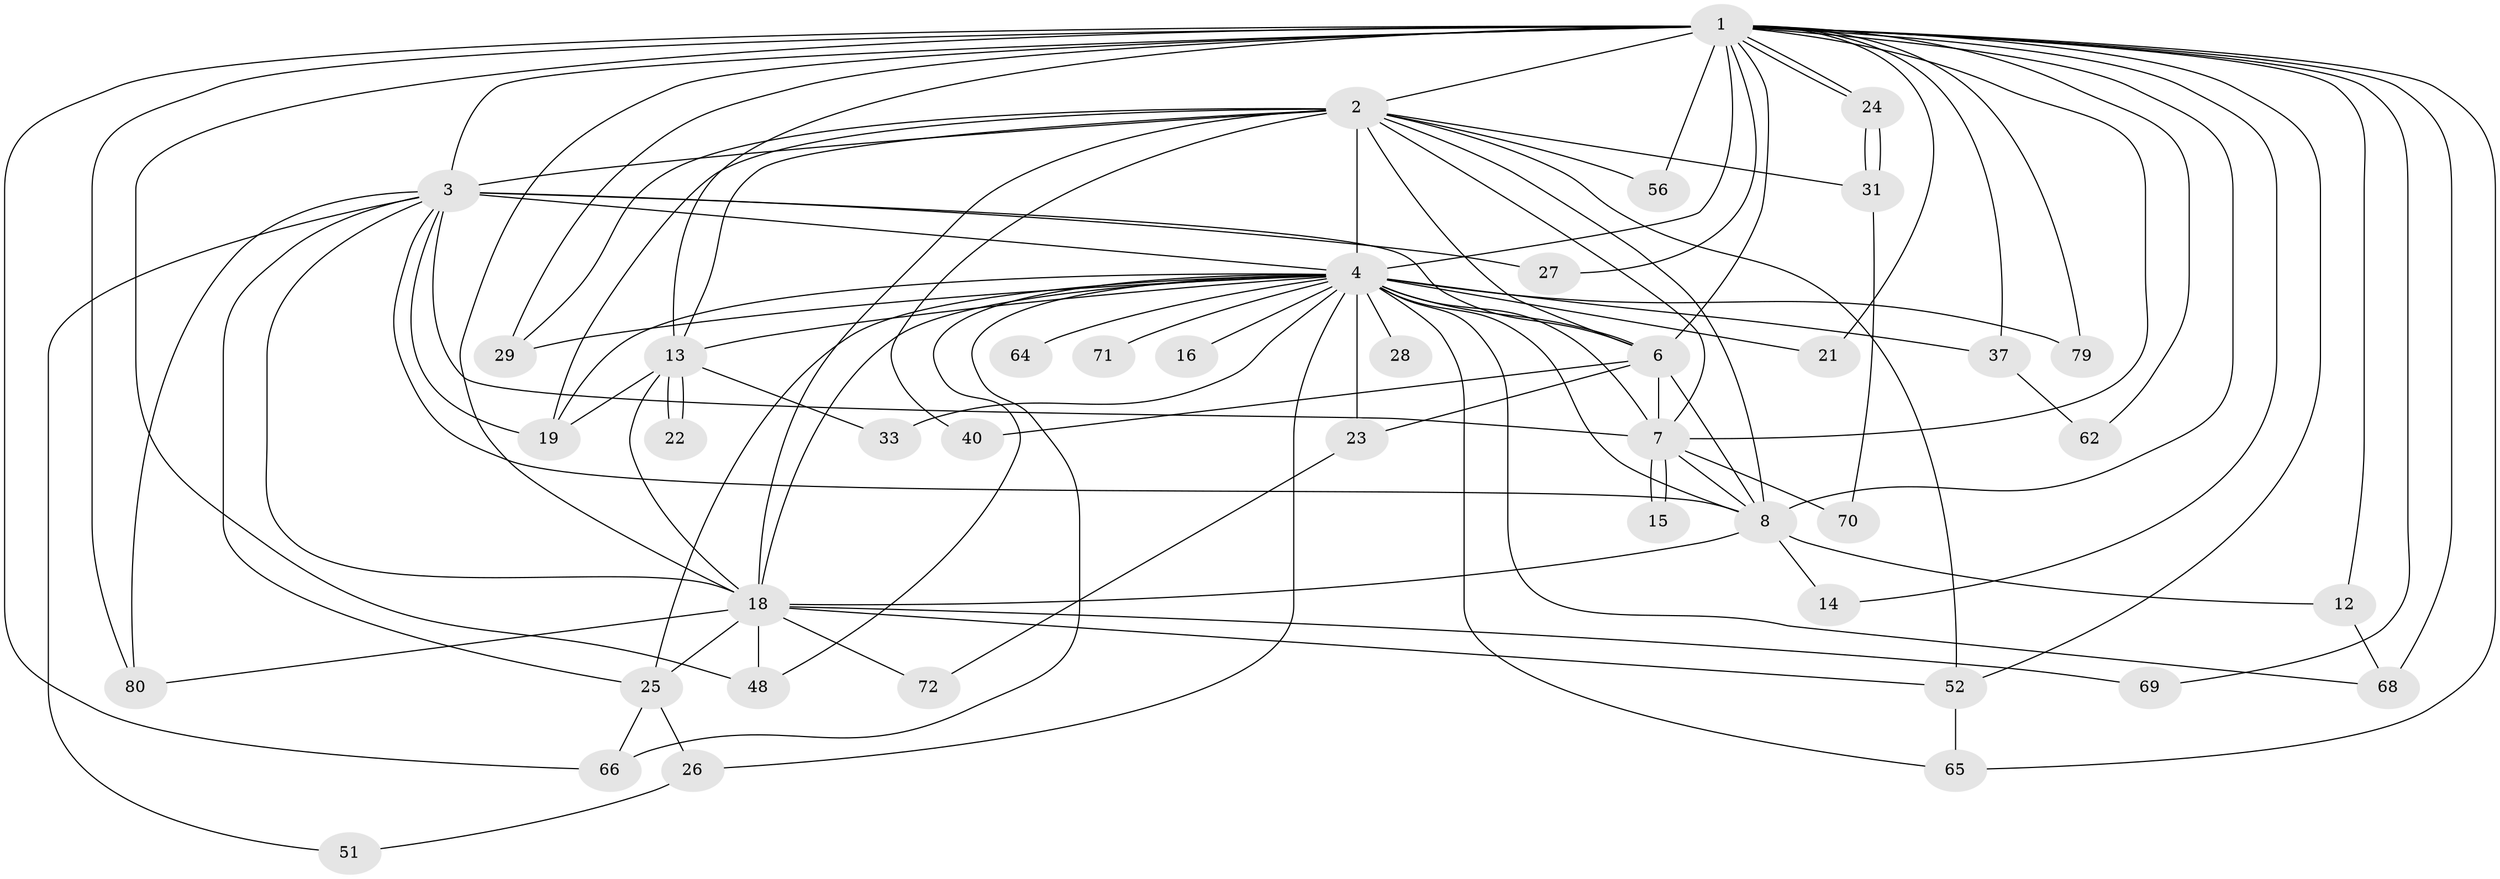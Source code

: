 // original degree distribution, {19: 0.009523809523809525, 20: 0.02857142857142857, 23: 0.009523809523809525, 21: 0.009523809523809525, 12: 0.02857142857142857, 13: 0.009523809523809525, 16: 0.009523809523809525, 30: 0.009523809523809525, 8: 0.009523809523809525, 3: 0.20952380952380953, 2: 0.5428571428571428, 11: 0.009523809523809525, 4: 0.0761904761904762, 6: 0.009523809523809525, 5: 0.02857142857142857}
// Generated by graph-tools (version 1.1) at 2025/17/03/04/25 18:17:34]
// undirected, 42 vertices, 103 edges
graph export_dot {
graph [start="1"]
  node [color=gray90,style=filled];
  1 [super="+57+10"];
  2 [super="+91+84+97+53+55+47+5"];
  3;
  4 [super="+78+11+83+9+58+74+60+30+32"];
  6;
  7;
  8;
  12;
  13 [super="+43"];
  14;
  15;
  16;
  18 [super="+42+38+86"];
  19 [super="+89+82"];
  21;
  22;
  23;
  24;
  25 [super="+105+101+36"];
  26;
  27;
  28;
  29;
  31 [super="+73"];
  33;
  37;
  40;
  48;
  51;
  52 [super="+54"];
  56;
  62;
  64;
  65 [super="+102"];
  66;
  68 [super="+75"];
  69;
  70;
  71;
  72;
  79;
  80 [super="+88"];
  1 -- 2 [weight=6];
  1 -- 3 [weight=4];
  1 -- 4 [weight=6];
  1 -- 6 [weight=2];
  1 -- 7 [weight=2];
  1 -- 8 [weight=5];
  1 -- 24;
  1 -- 24;
  1 -- 27;
  1 -- 48;
  1 -- 56;
  1 -- 62;
  1 -- 66;
  1 -- 79;
  1 -- 80;
  1 -- 68 [weight=2];
  1 -- 65;
  1 -- 69;
  1 -- 12;
  1 -- 13 [weight=3];
  1 -- 14;
  1 -- 18;
  1 -- 21;
  1 -- 29;
  1 -- 37;
  1 -- 52;
  2 -- 3 [weight=4];
  2 -- 4 [weight=15];
  2 -- 6 [weight=3];
  2 -- 7 [weight=2];
  2 -- 8 [weight=3];
  2 -- 52;
  2 -- 18 [weight=2];
  2 -- 31 [weight=2];
  2 -- 40;
  2 -- 13 [weight=2];
  2 -- 19;
  2 -- 56;
  2 -- 29;
  3 -- 4 [weight=3];
  3 -- 6;
  3 -- 7;
  3 -- 8;
  3 -- 19;
  3 -- 27;
  3 -- 51;
  3 -- 80;
  3 -- 25;
  3 -- 18;
  4 -- 6 [weight=2];
  4 -- 7 [weight=3];
  4 -- 8 [weight=2];
  4 -- 16 [weight=2];
  4 -- 26;
  4 -- 71 [weight=2];
  4 -- 29;
  4 -- 33;
  4 -- 21;
  4 -- 23;
  4 -- 13 [weight=3];
  4 -- 64;
  4 -- 65;
  4 -- 79;
  4 -- 18 [weight=2];
  4 -- 19;
  4 -- 25 [weight=2];
  4 -- 28;
  4 -- 37;
  4 -- 48;
  4 -- 66;
  4 -- 68;
  6 -- 7;
  6 -- 8;
  6 -- 23;
  6 -- 40;
  7 -- 8;
  7 -- 15;
  7 -- 15;
  7 -- 70;
  8 -- 12;
  8 -- 14;
  8 -- 18;
  12 -- 68;
  13 -- 18;
  13 -- 19;
  13 -- 22;
  13 -- 22;
  13 -- 33;
  18 -- 69;
  18 -- 72;
  18 -- 80;
  18 -- 52;
  18 -- 48;
  18 -- 25;
  23 -- 72;
  24 -- 31;
  24 -- 31;
  25 -- 26;
  25 -- 66;
  26 -- 51;
  31 -- 70;
  37 -- 62;
  52 -- 65;
}
